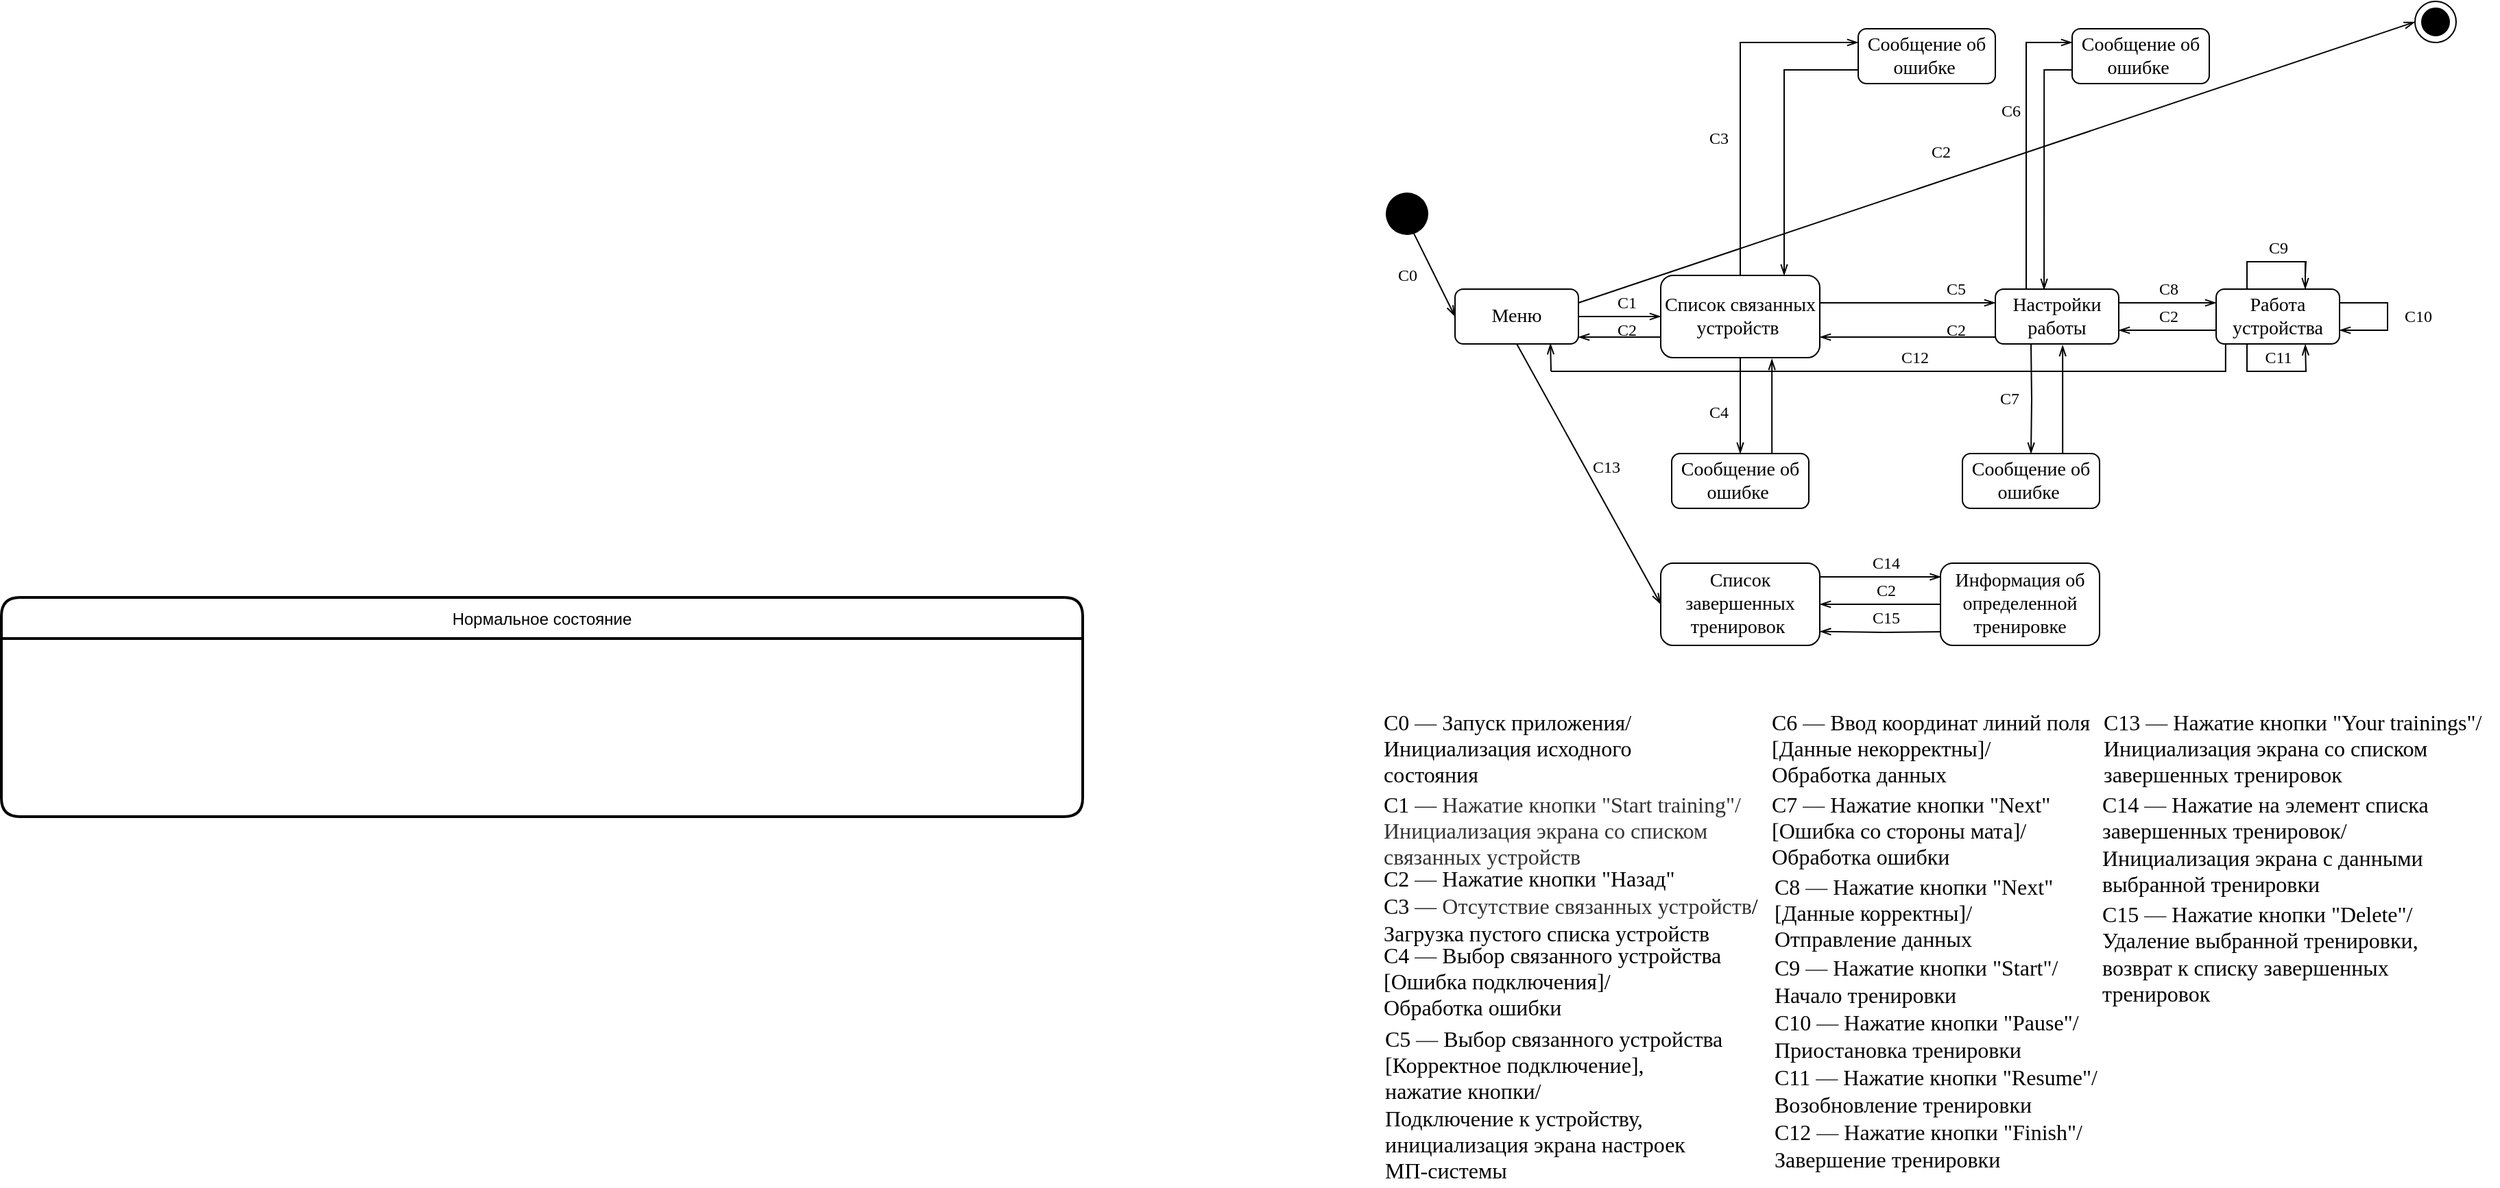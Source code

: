 <mxfile version="17.0.0" type="device"><diagram id="vnxfPJRwj8V_i50-jhOK" name="Page-1"><mxGraphModel dx="3218" dy="872" grid="1" gridSize="10" guides="1" tooltips="1" connect="1" arrows="1" fold="1" page="1" pageScale="1" pageWidth="827" pageHeight="1169" math="0" shadow="0"><root><mxCell id="0"/><mxCell id="1" parent="0"/><mxCell id="MltRFIbTXNCcl234DCO_-2" value="" style="ellipse;whiteSpace=wrap;html=1;aspect=fixed;" parent="1" vertex="1"><mxGeometry x="840" y="60" width="30" height="30" as="geometry"/></mxCell><mxCell id="MltRFIbTXNCcl234DCO_-3" value="" style="ellipse;whiteSpace=wrap;html=1;aspect=fixed;fillColor=#000000;" parent="1" vertex="1"><mxGeometry x="845" y="65" width="20" height="20" as="geometry"/></mxCell><mxCell id="MltRFIbTXNCcl234DCO_-4" value="" style="ellipse;whiteSpace=wrap;html=1;aspect=fixed;rotation=26;fillColor=#000000;" parent="1" vertex="1"><mxGeometry x="90" y="200" width="30" height="30" as="geometry"/></mxCell><mxCell id="MltRFIbTXNCcl234DCO_-12" style="edgeStyle=orthogonalEdgeStyle;rounded=0;orthogonalLoop=1;jettySize=auto;html=1;exitX=1;exitY=0.5;exitDx=0;exitDy=0;endArrow=openThin;endFill=0;fontFamily=Times New Roman;fontSize=12;entryX=0;entryY=0.5;entryDx=0;entryDy=0;" parent="1" source="MltRFIbTXNCcl234DCO_-5" target="MltRFIbTXNCcl234DCO_-11" edge="1"><mxGeometry relative="1" as="geometry"><mxPoint x="350" y="300.143" as="targetPoint"/></mxGeometry></mxCell><mxCell id="MltRFIbTXNCcl234DCO_-5" value="Меню" style="rounded=1;whiteSpace=wrap;html=1;fontFamily=Times New Roman;fontSize=14;" parent="1" vertex="1"><mxGeometry x="140" y="270" width="90" height="40" as="geometry"/></mxCell><mxCell id="MltRFIbTXNCcl234DCO_-6" value="С0" style="text;html=1;align=center;verticalAlign=middle;resizable=0;points=[];autosize=1;fontSize=12;fontFamily=Times New Roman;" parent="1" vertex="1"><mxGeometry x="90" y="250" width="30" height="20" as="geometry"/></mxCell><mxCell id="MltRFIbTXNCcl234DCO_-7" value="" style="endArrow=openThin;html=1;fontFamily=Times New Roman;fontSize=12;endFill=0;exitX=1;exitY=1;exitDx=0;exitDy=0;entryX=0;entryY=0.5;entryDx=0;entryDy=0;" parent="1" source="MltRFIbTXNCcl234DCO_-4" target="MltRFIbTXNCcl234DCO_-5" edge="1"><mxGeometry width="50" height="50" relative="1" as="geometry"><mxPoint x="90" y="480" as="sourcePoint"/><mxPoint x="140" y="420" as="targetPoint"/></mxGeometry></mxCell><mxCell id="MltRFIbTXNCcl234DCO_-90" style="edgeStyle=orthogonalEdgeStyle;rounded=0;orthogonalLoop=1;jettySize=auto;html=1;exitX=0;exitY=0.75;exitDx=0;exitDy=0;endArrow=openThin;endFill=0;fontFamily=Times New Roman;fontSize=12;" parent="1" source="MltRFIbTXNCcl234DCO_-11" edge="1"><mxGeometry relative="1" as="geometry"><Array as="points"><mxPoint x="230" y="305"/></Array><mxPoint x="230" y="305" as="targetPoint"/></mxGeometry></mxCell><mxCell id="MltRFIbTXNCcl234DCO_-123" style="edgeStyle=orthogonalEdgeStyle;rounded=0;orthogonalLoop=1;jettySize=auto;html=1;exitX=1;exitY=0.75;exitDx=0;exitDy=0;entryX=0;entryY=0.25;entryDx=0;entryDy=0;endArrow=openThin;endFill=0;fontFamily=Times New Roman;fontSize=12;" parent="1" source="MltRFIbTXNCcl234DCO_-11" target="MltRFIbTXNCcl234DCO_-17" edge="1"><mxGeometry relative="1" as="geometry"><Array as="points"><mxPoint x="406" y="280"/></Array></mxGeometry></mxCell><mxCell id="D5OFip19we26R9b-TDGX-5" style="edgeStyle=orthogonalEdgeStyle;rounded=0;orthogonalLoop=1;jettySize=auto;html=1;exitX=0.5;exitY=0;exitDx=0;exitDy=0;entryX=0;entryY=0.25;entryDx=0;entryDy=0;endArrow=openThin;endFill=0;" parent="1" source="MltRFIbTXNCcl234DCO_-11" target="MltRFIbTXNCcl234DCO_-111" edge="1"><mxGeometry relative="1" as="geometry"/></mxCell><mxCell id="D5OFip19we26R9b-TDGX-19" style="edgeStyle=orthogonalEdgeStyle;rounded=0;orthogonalLoop=1;jettySize=auto;html=1;exitX=0.5;exitY=1;exitDx=0;exitDy=0;endArrow=openThin;endFill=0;entryX=0.5;entryY=0;entryDx=0;entryDy=0;" parent="1" source="MltRFIbTXNCcl234DCO_-11" target="D5OFip19we26R9b-TDGX-21" edge="1"><mxGeometry relative="1" as="geometry"><mxPoint x="391.75" y="390" as="targetPoint"/></mxGeometry></mxCell><mxCell id="MltRFIbTXNCcl234DCO_-11" value="Список связанных устройств&amp;nbsp;" style="rounded=1;whiteSpace=wrap;html=1;fontFamily=Times New Roman;fontSize=14;" parent="1" vertex="1"><mxGeometry x="290" y="260" width="116" height="60" as="geometry"/></mxCell><mxCell id="MltRFIbTXNCcl234DCO_-13" value="С1" style="text;html=1;align=center;verticalAlign=middle;resizable=0;points=[];autosize=1;fontSize=12;fontFamily=Times New Roman;" parent="1" vertex="1"><mxGeometry x="250" y="270" width="30" height="20" as="geometry"/></mxCell><mxCell id="MltRFIbTXNCcl234DCO_-192" style="edgeStyle=orthogonalEdgeStyle;rounded=0;orthogonalLoop=1;jettySize=auto;html=1;exitX=0;exitY=0.25;exitDx=0;exitDy=0;entryX=1;entryY=0.75;entryDx=0;entryDy=0;endArrow=openThin;endFill=0;fontFamily=Times New Roman;fontSize=12;" parent="1" source="MltRFIbTXNCcl234DCO_-17" target="MltRFIbTXNCcl234DCO_-11" edge="1"><mxGeometry relative="1" as="geometry"><Array as="points"><mxPoint x="555" y="305"/></Array></mxGeometry></mxCell><mxCell id="D5OFip19we26R9b-TDGX-9" style="edgeStyle=orthogonalEdgeStyle;rounded=0;orthogonalLoop=1;jettySize=auto;html=1;exitX=0.25;exitY=0;exitDx=0;exitDy=0;entryX=0;entryY=0.25;entryDx=0;entryDy=0;endArrow=openThin;endFill=0;" parent="1" source="MltRFIbTXNCcl234DCO_-17" target="D5OFip19we26R9b-TDGX-8" edge="1"><mxGeometry relative="1" as="geometry"/></mxCell><mxCell id="D5OFip19we26R9b-TDGX-13" style="edgeStyle=orthogonalEdgeStyle;rounded=0;orthogonalLoop=1;jettySize=auto;html=1;exitX=1;exitY=0.25;exitDx=0;exitDy=0;entryX=0;entryY=0.25;entryDx=0;entryDy=0;endArrow=openThin;endFill=0;" parent="1" source="MltRFIbTXNCcl234DCO_-17" target="D5OFip19we26R9b-TDGX-12" edge="1"><mxGeometry relative="1" as="geometry"/></mxCell><mxCell id="MltRFIbTXNCcl234DCO_-17" value="Настройки работы" style="rounded=1;whiteSpace=wrap;html=1;fontFamily=Times New Roman;fontSize=14;" parent="1" vertex="1"><mxGeometry x="534" y="270" width="90" height="40" as="geometry"/></mxCell><mxCell id="MltRFIbTXNCcl234DCO_-56" value="С0&amp;nbsp;&lt;span style=&quot;color: rgb(51, 51, 51); font-size: 16px;&quot;&gt;&lt;font style=&quot;font-size: 16px;&quot;&gt;—&amp;nbsp;&lt;/font&gt;&lt;/span&gt;Запуск приложения/&lt;br style=&quot;font-size: 16px;&quot;&gt;Инициализация исходного&amp;nbsp;&lt;br style=&quot;font-size: 16px;&quot;&gt;состояния" style="text;html=1;align=left;verticalAlign=middle;resizable=0;points=[];autosize=1;fontSize=16;fontFamily=Times New Roman;" parent="1" vertex="1"><mxGeometry x="85.75" y="575" width="200" height="60" as="geometry"/></mxCell><mxCell id="MltRFIbTXNCcl234DCO_-57" value="С2&amp;nbsp;&lt;span style=&quot;color: rgb(51, 51, 51); font-size: 16px;&quot;&gt;&lt;font style=&quot;font-size: 16px;&quot;&gt;—&amp;nbsp;&lt;/font&gt;&lt;/span&gt;Нажатие кнопки &quot;Назад&quot;" style="text;html=1;align=left;verticalAlign=middle;resizable=0;points=[];autosize=1;fontSize=16;fontFamily=Times New Roman;" parent="1" vertex="1"><mxGeometry x="85.75" y="690" width="230" height="20" as="geometry"/></mxCell><mxCell id="MltRFIbTXNCcl234DCO_-58" value="С3&amp;nbsp;&lt;span style=&quot;color: rgb(51, 51, 51); font-size: 16px;&quot;&gt;&lt;font style=&quot;font-size: 16px;&quot;&gt;— Отсутствие связанных устройств&lt;/font&gt;&lt;/span&gt;/&lt;br style=&quot;font-size: 16px;&quot;&gt;Загрузка пустого списка устройств" style="text;html=1;align=left;verticalAlign=middle;resizable=0;points=[];autosize=1;fontSize=16;fontFamily=Times New Roman;" parent="1" vertex="1"><mxGeometry x="85.75" y="710" width="290" height="40" as="geometry"/></mxCell><mxCell id="MltRFIbTXNCcl234DCO_-59" value="С1&amp;nbsp;&lt;span style=&quot;color: rgb(51, 51, 51); font-size: 16px;&quot;&gt;&lt;font style=&quot;font-size: 16px;&quot;&gt;— Нажатие кнопки &quot;Start training&quot;/&lt;br style=&quot;font-size: 16px;&quot;&gt;Инициализация экрана со списком&amp;nbsp;&lt;br style=&quot;font-size: 16px;&quot;&gt;связанных устройств&lt;br style=&quot;font-size: 16px;&quot;&gt;&lt;/font&gt;&lt;/span&gt;" style="text;html=1;align=left;verticalAlign=middle;resizable=0;points=[];autosize=1;fontSize=16;fontFamily=Times New Roman;" parent="1" vertex="1"><mxGeometry x="85.75" y="635" width="280" height="60" as="geometry"/></mxCell><mxCell id="MltRFIbTXNCcl234DCO_-61" value="С5&amp;nbsp;&lt;span style=&quot;color: rgb(51 , 51 , 51) ; font-size: 16px&quot;&gt;&lt;font style=&quot;font-size: 16px&quot;&gt;—&amp;nbsp;&lt;/font&gt;&lt;/span&gt;Выбор связанного устройства&lt;br style=&quot;font-size: 16px&quot;&gt;[Корректное подключение], &lt;br&gt;нажатие кнопки/&lt;br style=&quot;font-size: 16px&quot;&gt;Подключение к устройству,&amp;nbsp;&lt;br style=&quot;font-size: 16px&quot;&gt;инициализация экрана настроек&lt;br style=&quot;font-size: 16px&quot;&gt;МП-системы" style="text;html=1;align=left;verticalAlign=middle;resizable=0;points=[];autosize=1;fontSize=16;fontFamily=Times New Roman;" parent="1" vertex="1"><mxGeometry x="86.5" y="805" width="260" height="120" as="geometry"/></mxCell><mxCell id="MltRFIbTXNCcl234DCO_-64" value="С6&amp;nbsp;&lt;span style=&quot;color: rgb(51, 51, 51); font-size: 16px;&quot;&gt;&lt;font style=&quot;font-size: 16px;&quot;&gt;—&amp;nbsp;&lt;/font&gt;&lt;/span&gt;Ввод координат линий поля&lt;br style=&quot;font-size: 16px;&quot;&gt;[Данные некорректны]/&lt;br style=&quot;font-size: 16px;&quot;&gt;Обработка данных" style="text;html=1;align=left;verticalAlign=middle;resizable=0;points=[];autosize=1;fontSize=16;fontFamily=Times New Roman;" parent="1" vertex="1"><mxGeometry x="369.12" y="575" width="250" height="60" as="geometry"/></mxCell><mxCell id="MltRFIbTXNCcl234DCO_-91" value="С2" style="text;html=1;align=center;verticalAlign=middle;resizable=0;points=[];autosize=1;fontSize=12;fontFamily=Times New Roman;" parent="1" vertex="1"><mxGeometry x="250" y="290" width="30" height="20" as="geometry"/></mxCell><mxCell id="D5OFip19we26R9b-TDGX-4" style="edgeStyle=orthogonalEdgeStyle;rounded=0;orthogonalLoop=1;jettySize=auto;html=1;exitX=0;exitY=0.75;exitDx=0;exitDy=0;endArrow=openThin;endFill=0;" parent="1" source="MltRFIbTXNCcl234DCO_-111" edge="1"><mxGeometry relative="1" as="geometry"><mxPoint x="380" y="260" as="targetPoint"/><Array as="points"><mxPoint x="380" y="110"/><mxPoint x="380" y="260"/></Array></mxGeometry></mxCell><mxCell id="MltRFIbTXNCcl234DCO_-111" value="Сообщение об ошибке&amp;nbsp;" style="rounded=1;whiteSpace=wrap;html=1;fontFamily=Times New Roman;fontSize=14;" parent="1" vertex="1"><mxGeometry x="434" y="80" width="100" height="40" as="geometry"/></mxCell><mxCell id="MltRFIbTXNCcl234DCO_-115" value="С2" style="text;html=1;align=center;verticalAlign=middle;resizable=0;points=[];autosize=1;fontSize=12;fontFamily=Times New Roman;" parent="1" vertex="1"><mxGeometry x="479.12" y="160" width="30" height="20" as="geometry"/></mxCell><mxCell id="MltRFIbTXNCcl234DCO_-120" value="С3" style="text;html=1;align=center;verticalAlign=middle;resizable=0;points=[];autosize=1;fontSize=12;fontFamily=Times New Roman;" parent="1" vertex="1"><mxGeometry x="316.5" y="150" width="30" height="20" as="geometry"/></mxCell><mxCell id="MltRFIbTXNCcl234DCO_-167" value="" style="endArrow=openThin;html=1;fontFamily=Times New Roman;fontSize=12;endFill=0;entryX=0;entryY=0.5;entryDx=0;entryDy=0;exitX=1;exitY=0.25;exitDx=0;exitDy=0;" parent="1" source="MltRFIbTXNCcl234DCO_-5" target="MltRFIbTXNCcl234DCO_-2" edge="1"><mxGeometry width="50" height="50" relative="1" as="geometry"><mxPoint x="590" y="280" as="sourcePoint"/><mxPoint x="150" y="310" as="targetPoint"/></mxGeometry></mxCell><mxCell id="MltRFIbTXNCcl234DCO_-168" value="Нормальное состояние" style="swimlane;childLayout=stackLayout;horizontal=1;startSize=30;horizontalStack=0;rounded=1;fontSize=12;fontStyle=0;strokeWidth=2;resizeParent=0;resizeLast=1;shadow=0;dashed=0;align=center;fillColor=none;" parent="1" vertex="1"><mxGeometry x="-920" y="495" width="788.5" height="160" as="geometry"/></mxCell><mxCell id="MltRFIbTXNCcl234DCO_-193" value="C5" style="text;html=1;align=center;verticalAlign=middle;resizable=0;points=[];autosize=1;fontSize=12;fontFamily=Times New Roman;" parent="1" vertex="1"><mxGeometry x="490" y="260" width="30" height="20" as="geometry"/></mxCell><mxCell id="D5OFip19we26R9b-TDGX-7" value="С2" style="text;html=1;align=center;verticalAlign=middle;resizable=0;points=[];autosize=1;fontSize=12;fontFamily=Times New Roman;" parent="1" vertex="1"><mxGeometry x="490" y="290" width="30" height="20" as="geometry"/></mxCell><mxCell id="D5OFip19we26R9b-TDGX-11" style="edgeStyle=orthogonalEdgeStyle;rounded=0;orthogonalLoop=1;jettySize=auto;html=1;exitX=0;exitY=0.75;exitDx=0;exitDy=0;entryX=0.395;entryY=0.012;entryDx=0;entryDy=0;entryPerimeter=0;endArrow=openThin;endFill=0;" parent="1" source="D5OFip19we26R9b-TDGX-8" target="MltRFIbTXNCcl234DCO_-17" edge="1"><mxGeometry relative="1" as="geometry"/></mxCell><mxCell id="D5OFip19we26R9b-TDGX-8" value="Сообщение об ошибке&amp;nbsp;" style="rounded=1;whiteSpace=wrap;html=1;fontFamily=Times New Roman;fontSize=14;" parent="1" vertex="1"><mxGeometry x="590" y="80" width="100" height="40" as="geometry"/></mxCell><mxCell id="D5OFip19we26R9b-TDGX-10" value="C6" style="text;html=1;align=center;verticalAlign=middle;resizable=0;points=[];autosize=1;fontSize=12;fontFamily=Times New Roman;" parent="1" vertex="1"><mxGeometry x="530" y="130" width="30" height="20" as="geometry"/></mxCell><mxCell id="D5OFip19we26R9b-TDGX-14" style="edgeStyle=orthogonalEdgeStyle;rounded=0;orthogonalLoop=1;jettySize=auto;html=1;exitX=0;exitY=0.75;exitDx=0;exitDy=0;entryX=1;entryY=0.75;entryDx=0;entryDy=0;endArrow=openThin;endFill=0;" parent="1" source="D5OFip19we26R9b-TDGX-12" target="MltRFIbTXNCcl234DCO_-17" edge="1"><mxGeometry relative="1" as="geometry"/></mxCell><mxCell id="69rBN8FmNOacVUdTIwQr-13" style="edgeStyle=orthogonalEdgeStyle;rounded=0;orthogonalLoop=1;jettySize=auto;html=1;exitX=0.25;exitY=0;exitDx=0;exitDy=0;endArrow=none;endFill=0;" edge="1" parent="1" source="D5OFip19we26R9b-TDGX-12"><mxGeometry relative="1" as="geometry"><mxPoint x="760" y="260" as="targetPoint"/></mxGeometry></mxCell><mxCell id="69rBN8FmNOacVUdTIwQr-15" style="edgeStyle=orthogonalEdgeStyle;rounded=0;orthogonalLoop=1;jettySize=auto;html=1;exitX=0.25;exitY=1;exitDx=0;exitDy=0;endArrow=openThin;endFill=0;" edge="1" parent="1" source="D5OFip19we26R9b-TDGX-12"><mxGeometry relative="1" as="geometry"><mxPoint x="760" y="310.333" as="targetPoint"/></mxGeometry></mxCell><mxCell id="69rBN8FmNOacVUdTIwQr-16" style="edgeStyle=orthogonalEdgeStyle;rounded=0;orthogonalLoop=1;jettySize=auto;html=1;exitX=1;exitY=0.25;exitDx=0;exitDy=0;endArrow=openThin;endFill=0;entryX=1;entryY=0.75;entryDx=0;entryDy=0;" edge="1" parent="1" source="D5OFip19we26R9b-TDGX-12" target="D5OFip19we26R9b-TDGX-12"><mxGeometry relative="1" as="geometry"><mxPoint x="820" y="290" as="targetPoint"/><Array as="points"><mxPoint x="820" y="280"/><mxPoint x="820" y="300"/></Array></mxGeometry></mxCell><mxCell id="69rBN8FmNOacVUdTIwQr-20" style="edgeStyle=orthogonalEdgeStyle;rounded=0;orthogonalLoop=1;jettySize=auto;html=1;exitX=0.077;exitY=1.008;exitDx=0;exitDy=0;endArrow=none;endFill=0;exitPerimeter=0;" edge="1" parent="1" source="D5OFip19we26R9b-TDGX-12"><mxGeometry relative="1" as="geometry"><mxPoint x="210" y="330" as="targetPoint"/><Array as="points"><mxPoint x="702" y="330"/><mxPoint x="460" y="330"/></Array></mxGeometry></mxCell><mxCell id="D5OFip19we26R9b-TDGX-12" value="Работа устройства" style="rounded=1;whiteSpace=wrap;html=1;fontFamily=Times New Roman;fontSize=14;" parent="1" vertex="1"><mxGeometry x="695" y="270" width="90" height="40" as="geometry"/></mxCell><mxCell id="D5OFip19we26R9b-TDGX-15" value="С2" style="text;html=1;align=center;verticalAlign=middle;resizable=0;points=[];autosize=1;fontSize=12;fontFamily=Times New Roman;" parent="1" vertex="1"><mxGeometry x="645" y="280" width="30" height="20" as="geometry"/></mxCell><mxCell id="D5OFip19we26R9b-TDGX-16" value="C8" style="text;html=1;align=center;verticalAlign=middle;resizable=0;points=[];autosize=1;fontSize=12;fontFamily=Times New Roman;" parent="1" vertex="1"><mxGeometry x="645" y="260" width="30" height="20" as="geometry"/></mxCell><mxCell id="D5OFip19we26R9b-TDGX-17" value="С8&amp;nbsp;&lt;span style=&quot;color: rgb(51 , 51 , 51) ; font-size: 16px&quot;&gt;&lt;font style=&quot;font-size: 16px&quot;&gt;—&amp;nbsp;&lt;/font&gt;&lt;/span&gt;Нажатие кнопки &quot;Next&quot;&lt;br style=&quot;font-size: 16px&quot;&gt;[Данные корректны]/&lt;br style=&quot;font-size: 16px&quot;&gt;Отправление данных" style="text;html=1;align=left;verticalAlign=middle;resizable=0;points=[];autosize=1;fontSize=16;fontFamily=Times New Roman;" parent="1" vertex="1"><mxGeometry x="370.87" y="695" width="220" height="60" as="geometry"/></mxCell><mxCell id="D5OFip19we26R9b-TDGX-18" value="С4&amp;nbsp;&lt;span style=&quot;color: rgb(51, 51, 51); font-size: 16px;&quot;&gt;&lt;font style=&quot;font-size: 16px;&quot;&gt;—&amp;nbsp;&lt;/font&gt;&lt;/span&gt;Выбор связанного устройства&lt;br style=&quot;font-size: 16px;&quot;&gt;[Ошибка подключения]/&lt;br style=&quot;font-size: 16px;&quot;&gt;Обработка ошибки" style="text;html=1;align=left;verticalAlign=middle;resizable=0;points=[];autosize=1;fontSize=16;fontFamily=Times New Roman;" parent="1" vertex="1"><mxGeometry x="85.75" y="745" width="260" height="60" as="geometry"/></mxCell><mxCell id="D5OFip19we26R9b-TDGX-20" value="С4" style="text;html=1;align=center;verticalAlign=middle;resizable=0;points=[];autosize=1;fontSize=12;fontFamily=Times New Roman;" parent="1" vertex="1"><mxGeometry x="316.5" y="350" width="30" height="20" as="geometry"/></mxCell><mxCell id="D5OFip19we26R9b-TDGX-24" style="edgeStyle=orthogonalEdgeStyle;rounded=0;orthogonalLoop=1;jettySize=auto;html=1;exitX=0.5;exitY=0;exitDx=0;exitDy=0;entryX=0.699;entryY=1.016;entryDx=0;entryDy=0;entryPerimeter=0;endArrow=openThin;endFill=0;" parent="1" source="D5OFip19we26R9b-TDGX-21" target="MltRFIbTXNCcl234DCO_-11" edge="1"><mxGeometry relative="1" as="geometry"><Array as="points"><mxPoint x="371" y="390"/></Array></mxGeometry></mxCell><mxCell id="D5OFip19we26R9b-TDGX-21" value="Сообщение об ошибке&amp;nbsp;" style="rounded=1;whiteSpace=wrap;html=1;fontFamily=Times New Roman;fontSize=14;" parent="1" vertex="1"><mxGeometry x="298" y="390" width="100" height="40" as="geometry"/></mxCell><mxCell id="j7qUnt2P-sVrDAR6ZC-R-1" value="С7&amp;nbsp;&lt;span style=&quot;color: rgb(51, 51, 51); font-size: 16px;&quot;&gt;&lt;font style=&quot;font-size: 16px;&quot;&gt;—&amp;nbsp;&lt;/font&gt;&lt;/span&gt;Нажатие кнопки &quot;Next&quot;&lt;br style=&quot;font-size: 16px;&quot;&gt;[Ошибка со стороны мата]/&lt;br style=&quot;font-size: 16px;&quot;&gt;Обработка ошибки" style="text;html=1;align=left;verticalAlign=middle;resizable=0;points=[];autosize=1;fontSize=16;fontFamily=Times New Roman;" parent="1" vertex="1"><mxGeometry x="369.12" y="635" width="220" height="60" as="geometry"/></mxCell><mxCell id="j7qUnt2P-sVrDAR6ZC-R-2" style="edgeStyle=orthogonalEdgeStyle;rounded=0;orthogonalLoop=1;jettySize=auto;html=1;exitX=0.5;exitY=1;exitDx=0;exitDy=0;endArrow=openThin;endFill=0;entryX=0.5;entryY=0;entryDx=0;entryDy=0;" parent="1" target="j7qUnt2P-sVrDAR6ZC-R-5" edge="1"><mxGeometry relative="1" as="geometry"><mxPoint x="603.75" y="380" as="targetPoint"/><mxPoint x="560.0" y="310" as="sourcePoint"/></mxGeometry></mxCell><mxCell id="j7qUnt2P-sVrDAR6ZC-R-3" value="С7" style="text;html=1;align=center;verticalAlign=middle;resizable=0;points=[];autosize=1;fontSize=12;fontFamily=Times New Roman;" parent="1" vertex="1"><mxGeometry x="528.5" y="340" width="30" height="20" as="geometry"/></mxCell><mxCell id="j7qUnt2P-sVrDAR6ZC-R-4" style="edgeStyle=orthogonalEdgeStyle;rounded=0;orthogonalLoop=1;jettySize=auto;html=1;exitX=0.75;exitY=0;exitDx=0;exitDy=0;entryX=0.699;entryY=1.016;entryDx=0;entryDy=0;entryPerimeter=0;endArrow=openThin;endFill=0;" parent="1" source="j7qUnt2P-sVrDAR6ZC-R-5" edge="1"><mxGeometry relative="1" as="geometry"><mxPoint x="583.084" y="310.96" as="targetPoint"/><Array as="points"><mxPoint x="583" y="390"/></Array></mxGeometry></mxCell><mxCell id="j7qUnt2P-sVrDAR6ZC-R-5" value="Сообщение об ошибке&amp;nbsp;" style="rounded=1;whiteSpace=wrap;html=1;fontFamily=Times New Roman;fontSize=14;" parent="1" vertex="1"><mxGeometry x="510" y="390" width="100" height="40" as="geometry"/></mxCell><mxCell id="69rBN8FmNOacVUdTIwQr-7" style="edgeStyle=orthogonalEdgeStyle;rounded=0;orthogonalLoop=1;jettySize=auto;html=1;exitX=1;exitY=0.25;exitDx=0;exitDy=0;entryX=0.003;entryY=0.18;entryDx=0;entryDy=0;endArrow=openThin;endFill=0;entryPerimeter=0;" edge="1" parent="1" source="69rBN8FmNOacVUdTIwQr-2" target="69rBN8FmNOacVUdTIwQr-3"><mxGeometry relative="1" as="geometry"><Array as="points"><mxPoint x="406" y="480"/><mxPoint x="494" y="480"/></Array></mxGeometry></mxCell><mxCell id="69rBN8FmNOacVUdTIwQr-2" value="Список завершенных тренировок&amp;nbsp;" style="rounded=1;whiteSpace=wrap;html=1;fontFamily=Times New Roman;fontSize=14;" vertex="1" parent="1"><mxGeometry x="290" y="470" width="116" height="60" as="geometry"/></mxCell><mxCell id="69rBN8FmNOacVUdTIwQr-8" style="edgeStyle=orthogonalEdgeStyle;rounded=0;orthogonalLoop=1;jettySize=auto;html=1;exitX=0;exitY=0.75;exitDx=0;exitDy=0;endArrow=openThin;endFill=0;entryX=1;entryY=0.5;entryDx=0;entryDy=0;" edge="1" parent="1" source="69rBN8FmNOacVUdTIwQr-3" target="69rBN8FmNOacVUdTIwQr-2"><mxGeometry relative="1" as="geometry"><mxPoint x="410" y="500" as="targetPoint"/><Array as="points"><mxPoint x="494" y="500"/></Array></mxGeometry></mxCell><mxCell id="69rBN8FmNOacVUdTIwQr-26" style="edgeStyle=orthogonalEdgeStyle;rounded=0;orthogonalLoop=1;jettySize=auto;html=1;entryX=1.001;entryY=0.831;entryDx=0;entryDy=0;endArrow=openThin;endFill=0;entryPerimeter=0;" edge="1" parent="1" target="69rBN8FmNOacVUdTIwQr-2"><mxGeometry relative="1" as="geometry"><mxPoint x="500" y="520" as="sourcePoint"/><Array as="points"/></mxGeometry></mxCell><mxCell id="69rBN8FmNOacVUdTIwQr-3" value="Информация об определенной тренировке" style="rounded=1;whiteSpace=wrap;html=1;fontFamily=Times New Roman;fontSize=14;" vertex="1" parent="1"><mxGeometry x="494" y="470" width="116" height="60" as="geometry"/></mxCell><mxCell id="69rBN8FmNOacVUdTIwQr-5" value="" style="endArrow=openThin;html=1;fontFamily=Times New Roman;fontSize=12;endFill=0;exitX=0.5;exitY=1;exitDx=0;exitDy=0;" edge="1" parent="1" source="MltRFIbTXNCcl234DCO_-5"><mxGeometry width="50" height="50" relative="1" as="geometry"><mxPoint x="61.384" y="64.183" as="sourcePoint"/><mxPoint x="290" y="500" as="targetPoint"/></mxGeometry></mxCell><mxCell id="69rBN8FmNOacVUdTIwQr-14" value="" style="endArrow=openThin;html=1;rounded=0;endFill=0;" edge="1" parent="1"><mxGeometry width="50" height="50" relative="1" as="geometry"><mxPoint x="760" y="250" as="sourcePoint"/><mxPoint x="760" y="270" as="targetPoint"/></mxGeometry></mxCell><mxCell id="69rBN8FmNOacVUdTIwQr-17" value="C9" style="text;html=1;align=center;verticalAlign=middle;resizable=0;points=[];autosize=1;fontSize=12;fontFamily=Times New Roman;" vertex="1" parent="1"><mxGeometry x="725" y="230" width="30" height="20" as="geometry"/></mxCell><mxCell id="69rBN8FmNOacVUdTIwQr-18" value="C10" style="text;html=1;align=center;verticalAlign=middle;resizable=0;points=[];autosize=1;fontSize=12;fontFamily=Times New Roman;" vertex="1" parent="1"><mxGeometry x="822" y="280" width="40" height="20" as="geometry"/></mxCell><mxCell id="69rBN8FmNOacVUdTIwQr-19" value="C11" style="text;html=1;align=center;verticalAlign=middle;resizable=0;points=[];autosize=1;fontSize=12;fontFamily=Times New Roman;" vertex="1" parent="1"><mxGeometry x="725" y="310" width="30" height="20" as="geometry"/></mxCell><mxCell id="69rBN8FmNOacVUdTIwQr-21" value="" style="endArrow=openThin;html=1;rounded=0;endFill=0;entryX=0.773;entryY=0.989;entryDx=0;entryDy=0;entryPerimeter=0;" edge="1" parent="1" target="MltRFIbTXNCcl234DCO_-5"><mxGeometry width="50" height="50" relative="1" as="geometry"><mxPoint x="210" y="330" as="sourcePoint"/><mxPoint x="320" y="280" as="targetPoint"/></mxGeometry></mxCell><mxCell id="69rBN8FmNOacVUdTIwQr-22" value="C12" style="text;html=1;align=center;verticalAlign=middle;resizable=0;points=[];autosize=1;fontSize=12;fontFamily=Times New Roman;" vertex="1" parent="1"><mxGeometry x="455" y="310" width="40" height="20" as="geometry"/></mxCell><mxCell id="69rBN8FmNOacVUdTIwQr-27" value="С9&amp;nbsp;&lt;span style=&quot;color: rgb(51 , 51 , 51) ; font-size: 16px&quot;&gt;&lt;font style=&quot;font-size: 16px&quot;&gt;—&amp;nbsp;&lt;/font&gt;&lt;/span&gt;Нажатие кнопки &quot;Start&quot;/&lt;br style=&quot;font-size: 16px&quot;&gt;Начало тренировки" style="text;html=1;align=left;verticalAlign=middle;resizable=0;points=[];autosize=1;fontSize=16;fontFamily=Times New Roman;" vertex="1" parent="1"><mxGeometry x="370.87" y="755" width="220" height="40" as="geometry"/></mxCell><mxCell id="69rBN8FmNOacVUdTIwQr-28" value="С10&amp;nbsp;&lt;span style=&quot;color: rgb(51 , 51 , 51) ; font-size: 16px&quot;&gt;&lt;font style=&quot;font-size: 16px&quot;&gt;—&amp;nbsp;&lt;/font&gt;&lt;/span&gt;Нажатие кнопки &quot;Pause&quot;/&lt;br style=&quot;font-size: 16px&quot;&gt;Приостановка тренировки" style="text;html=1;align=left;verticalAlign=middle;resizable=0;points=[];autosize=1;fontSize=16;fontFamily=Times New Roman;" vertex="1" parent="1"><mxGeometry x="370.87" y="795" width="240" height="40" as="geometry"/></mxCell><mxCell id="69rBN8FmNOacVUdTIwQr-29" value="С11&amp;nbsp;&lt;span style=&quot;color: rgb(51 , 51 , 51) ; font-size: 16px&quot;&gt;&lt;font style=&quot;font-size: 16px&quot;&gt;—&amp;nbsp;&lt;/font&gt;&lt;/span&gt;Нажатие кнопки &quot;Resume&quot;/&lt;br style=&quot;font-size: 16px&quot;&gt;Возобновление тренировки" style="text;html=1;align=left;verticalAlign=middle;resizable=0;points=[];autosize=1;fontSize=16;fontFamily=Times New Roman;" vertex="1" parent="1"><mxGeometry x="370.87" y="835" width="250" height="40" as="geometry"/></mxCell><mxCell id="69rBN8FmNOacVUdTIwQr-30" value="С12&amp;nbsp;&lt;span style=&quot;color: rgb(51 , 51 , 51) ; font-size: 16px&quot;&gt;&lt;font style=&quot;font-size: 16px&quot;&gt;—&amp;nbsp;&lt;/font&gt;&lt;/span&gt;Нажатие кнопки &quot;Finish&quot;/&lt;br style=&quot;font-size: 16px&quot;&gt;Завершение тренировки" style="text;html=1;align=left;verticalAlign=middle;resizable=0;points=[];autosize=1;fontSize=16;fontFamily=Times New Roman;" vertex="1" parent="1"><mxGeometry x="370.87" y="875" width="240" height="40" as="geometry"/></mxCell><mxCell id="69rBN8FmNOacVUdTIwQr-31" value="C13" style="text;html=1;align=center;verticalAlign=middle;resizable=0;points=[];autosize=1;fontSize=12;fontFamily=Times New Roman;" vertex="1" parent="1"><mxGeometry x="230" y="390" width="40" height="20" as="geometry"/></mxCell><mxCell id="69rBN8FmNOacVUdTIwQr-32" value="C14" style="text;html=1;align=center;verticalAlign=middle;resizable=0;points=[];autosize=1;fontSize=12;fontFamily=Times New Roman;" vertex="1" parent="1"><mxGeometry x="434" y="460" width="40" height="20" as="geometry"/></mxCell><mxCell id="69rBN8FmNOacVUdTIwQr-33" value="C2" style="text;html=1;align=center;verticalAlign=middle;resizable=0;points=[];autosize=1;fontSize=12;fontFamily=Times New Roman;" vertex="1" parent="1"><mxGeometry x="439" y="480" width="30" height="20" as="geometry"/></mxCell><mxCell id="69rBN8FmNOacVUdTIwQr-34" value="C15" style="text;html=1;align=center;verticalAlign=middle;resizable=0;points=[];autosize=1;fontSize=12;fontFamily=Times New Roman;" vertex="1" parent="1"><mxGeometry x="434" y="500" width="40" height="20" as="geometry"/></mxCell><mxCell id="69rBN8FmNOacVUdTIwQr-36" value="С13&amp;nbsp;&lt;span style=&quot;color: rgb(51 , 51 , 51) ; font-size: 16px&quot;&gt;&lt;font style=&quot;font-size: 16px&quot;&gt;—&amp;nbsp;&lt;/font&gt;&lt;/span&gt;Нажатие кнопки &quot;Your trainings&quot;/&lt;br style=&quot;font-size: 16px&quot;&gt;Инициализация экрана со списком&amp;nbsp;&lt;br&gt;завершенных тренировок" style="text;html=1;align=left;verticalAlign=middle;resizable=0;points=[];autosize=1;fontSize=16;fontFamily=Times New Roman;" vertex="1" parent="1"><mxGeometry x="610.87" y="575" width="290" height="60" as="geometry"/></mxCell><mxCell id="69rBN8FmNOacVUdTIwQr-37" value="С14&amp;nbsp;&lt;span style=&quot;color: rgb(51 , 51 , 51) ; font-size: 16px&quot;&gt;&lt;font style=&quot;font-size: 16px&quot;&gt;—&amp;nbsp;&lt;/font&gt;&lt;/span&gt;Нажатие на элемент списка &lt;br&gt;завершенных тренировок/&lt;br style=&quot;font-size: 16px&quot;&gt;Инициализация экрана с данными&amp;nbsp;&lt;br&gt;выбранной тренировки&lt;br&gt;" style="text;html=1;align=left;verticalAlign=middle;resizable=0;points=[];autosize=1;fontSize=16;fontFamily=Times New Roman;" vertex="1" parent="1"><mxGeometry x="610" y="635" width="250" height="80" as="geometry"/></mxCell><mxCell id="69rBN8FmNOacVUdTIwQr-38" value="С15&amp;nbsp;&lt;span style=&quot;color: rgb(51 , 51 , 51) ; font-size: 16px&quot;&gt;&lt;font style=&quot;font-size: 16px&quot;&gt;—&amp;nbsp;&lt;/font&gt;&lt;/span&gt;Нажатие кнопки &quot;Delete&quot;/&lt;br style=&quot;font-size: 16px&quot;&gt;Удаление выбранной тренировки,&lt;br&gt;возврат к списку завершенных&amp;nbsp;&lt;br&gt;тренировок" style="text;html=1;align=left;verticalAlign=middle;resizable=0;points=[];autosize=1;fontSize=16;fontFamily=Times New Roman;" vertex="1" parent="1"><mxGeometry x="610" y="715" width="250" height="80" as="geometry"/></mxCell></root></mxGraphModel></diagram></mxfile>